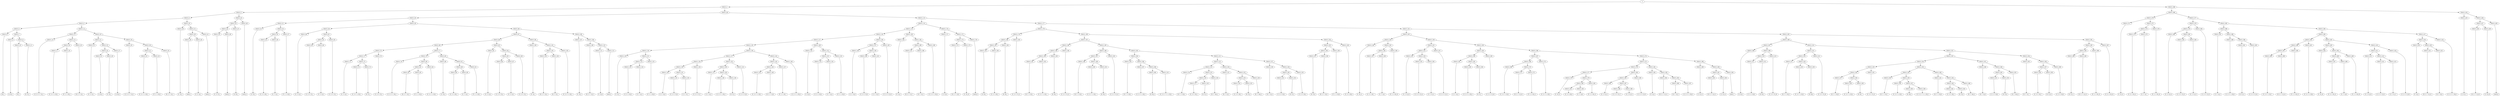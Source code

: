digraph sample{
"S" -> "C84312_1";
"C84312_1" -> "C84312_2";
"C84312_2" -> "C84312_3";
"C84312_3" -> "C84312_4";
"C84312_4" -> "C84312_5";
"C84312_5" -> "C84312_6";
"C84312_6" -> "[G]_1";
"C84312_5" -> "C84312_7";
"C84312_7" -> "C84312_8";
"C84312_8" -> "[A  B]_1";
"C84312_7" -> "C84312_9";
"C84312_9" -> "C84312_10";
"C84312_10" -> "[C]_1";
"C84312_9" -> "C84312_11";
"C84312_11" -> "[E  F]_1";
"C84312_4" -> "C84312_12";
"C84312_12" -> "C84312_13";
"C84312_13" -> "C84312_14";
"C84312_14" -> "[C  D  E  F  G]_1";
"C84312_13" -> "C84312_15";
"C84312_15" -> "C84312_16";
"C84312_16" -> "C84312_17";
"C84312_17" -> "[C  D  G  A  B]_1";
"C84312_16" -> "C84312_18";
"C84312_18" -> "[F  G  A  B]_1";
"C84312_15" -> "C84312_19";
"C84312_19" -> "[D  E  F  G]_1";
"C84312_12" -> "C84312_20";
"C84312_20" -> "C84312_21";
"C84312_21" -> "C84312_22";
"C84312_22" -> "[C  E  G]_1";
"C84312_21" -> "C84312_23";
"C84312_23" -> "C84312_24";
"C84312_24" -> "C84312_25";
"C84312_25" -> "[A  B]_2";
"C84312_24" -> "C84312_26";
"C84312_26" -> "[C  E]_1";
"C84312_23" -> "C84312_27";
"C84312_27" -> "[A  B]_3";
"C84312_20" -> "C84312_28";
"C84312_28" -> "C84312_29";
"C84312_29" -> "[C  D  E  F  G]_2";
"C84312_28" -> "C84312_30";
"C84312_30" -> "C84312_31";
"C84312_31" -> "C84312_32";
"C84312_32" -> "[C  D  G  A  B]_2";
"C84312_31" -> "C84312_33";
"C84312_33" -> "[F  G  A  B]_2";
"C84312_30" -> "C84312_34";
"C84312_34" -> "[D  E  F  G]_2";
"C84312_3" -> "C84312_35";
"C84312_35" -> "C84312_36";
"C84312_36" -> "[C  E]_2";
"C84312_35" -> "C84312_37";
"C84312_37" -> "C84312_38";
"C84312_38" -> "C84312_39";
"C84312_39" -> "[rest]_1";
"C84312_38" -> "C84312_40";
"C84312_40" -> "[C  E  A]_1";
"C84312_37" -> "C84312_41";
"C84312_41" -> "[rest]_2";
"C84312_2" -> "C84312_42";
"C84312_42" -> "C84312_43";
"C84312_43" -> "C84312_44";
"C84312_44" -> "C84312_45";
"C84312_45" -> "[C  D  F]_1";
"C84312_44" -> "C84312_46";
"C84312_46" -> "[rest]_3";
"C84312_43" -> "C84312_47";
"C84312_47" -> "[G  B]_1";
"C84312_42" -> "C84312_48";
"C84312_48" -> "[rest]_4";
"C84312_1" -> "C84312_49";
"C84312_49" -> "C84312_50";
"C84312_50" -> "C84312_51";
"C84312_51" -> "C84312_52";
"C84312_52" -> "[C  E]_3";
"C84312_51" -> "C84312_53";
"C84312_53" -> "C84312_54";
"C84312_54" -> "C84312_55";
"C84312_55" -> "[C  D  A  B]_1";
"C84312_54" -> "C84312_56";
"C84312_56" -> "[C  F  A]_1";
"C84312_53" -> "C84312_57";
"C84312_57" -> "[F  G  A  B]_3";
"C84312_50" -> "C84312_58";
"C84312_58" -> "C84312_59";
"C84312_59" -> "C84312_60";
"C84312_60" -> "[C  E  G]_2";
"C84312_59" -> "C84312_61";
"C84312_61" -> "C84312_62";
"C84312_62" -> "C84312_63";
"C84312_63" -> "[C  D  E  F]_1";
"C84312_62" -> "C84312_64";
"C84312_64" -> "[C  E  G]_3";
"C84312_61" -> "C84312_65";
"C84312_65" -> "[C  D  E  F]_2";
"C84312_58" -> "C84312_66";
"C84312_66" -> "C84312_67";
"C84312_67" -> "C84312_68";
"C84312_68" -> "C84312_69";
"C84312_69" -> "C84312_70";
"C84312_70" -> "C84312_71";
"C84312_71" -> "C84312_72";
"C84312_72" -> "[C  E  A]_2";
"C84312_71" -> "C84312_73";
"C84312_73" -> "C84312_74";
"C84312_74" -> "[C  D  E  A  B]_1";
"C84312_73" -> "C84312_75";
"C84312_75" -> "[D  F]_1";
"C84312_70" -> "C84312_76";
"C84312_76" -> "[C  D  E  F]_3";
"C84312_69" -> "C84312_77";
"C84312_77" -> "C84312_78";
"C84312_78" -> "C84312_79";
"C84312_79" -> "[C  D  E  G  B]_1";
"C84312_78" -> "C84312_80";
"C84312_80" -> "C84312_81";
"C84312_81" -> "C84312_82";
"C84312_82" -> "[D  E  F  G]_3";
"C84312_81" -> "C84312_83";
"C84312_83" -> "[F  G  A  B]_4";
"C84312_80" -> "C84312_84";
"C84312_84" -> "[C  D  G  A  B]_3";
"C84312_77" -> "C84312_85";
"C84312_85" -> "C84312_86";
"C84312_86" -> "[C  E]_4";
"C84312_85" -> "C84312_87";
"C84312_87" -> "C84312_88";
"C84312_88" -> "C84312_89";
"C84312_89" -> "[C  D  A  B]_2";
"C84312_88" -> "C84312_90";
"C84312_90" -> "[C  F  A]_2";
"C84312_87" -> "C84312_91";
"C84312_91" -> "[F  G  A  B]_5";
"C84312_68" -> "C84312_92";
"C84312_92" -> "C84312_93";
"C84312_93" -> "[C  E  G]_4";
"C84312_92" -> "C84312_94";
"C84312_94" -> "C84312_95";
"C84312_95" -> "C84312_96";
"C84312_96" -> "[C  D  E  F]_4";
"C84312_95" -> "C84312_97";
"C84312_97" -> "[C  E  G]_5";
"C84312_94" -> "C84312_98";
"C84312_98" -> "[C  D  E  F]_5";
"C84312_67" -> "C84312_99";
"C84312_99" -> "C84312_100";
"C84312_100" -> "[F  A]_1";
"C84312_99" -> "C84312_101";
"C84312_101" -> "C84312_102";
"C84312_102" -> "C84312_103";
"C84312_103" -> "[D  E  F  G]_4";
"C84312_102" -> "C84312_104";
"C84312_104" -> "[D  F  G]_1";
"C84312_101" -> "C84312_105";
"C84312_105" -> "[C  D  E  G  B]_2";
"C84312_66" -> "C84312_106";
"C84312_106" -> "C84312_107";
"C84312_107" -> "[C  E]_5";
"C84312_106" -> "C84312_108";
"C84312_108" -> "C84312_109";
"C84312_109" -> "[D  E  F  G]_5";
"C84312_108" -> "C84312_110";
"C84312_110" -> "C84312_111";
"C84312_111" -> "[C  E]_6";
"C84312_110" -> "C84312_112";
"C84312_112" -> "[rest]_5";
"C84312_49" -> "C84312_113";
"C84312_113" -> "C84312_114";
"C84312_114" -> "C84312_115";
"C84312_115" -> "C84312_116";
"C84312_116" -> "C84312_117";
"C84312_117" -> "C84312_118";
"C84312_118" -> "C84312_119";
"C84312_119" -> "C84312_120";
"C84312_120" -> "[C  E]_7";
"C84312_119" -> "C84312_121";
"C84312_121" -> "C84312_122";
"C84312_122" -> "C84312_123";
"C84312_123" -> "[C  D  A  B]_3";
"C84312_122" -> "C84312_124";
"C84312_124" -> "[C  F  A]_3";
"C84312_121" -> "C84312_125";
"C84312_125" -> "[F  G  A  B]_6";
"C84312_118" -> "C84312_126";
"C84312_126" -> "C84312_127";
"C84312_127" -> "C84312_128";
"C84312_128" -> "C84312_129";
"C84312_129" -> "C84312_130";
"C84312_130" -> "[C  E  G]_6";
"C84312_129" -> "C84312_131";
"C84312_131" -> "C84312_132";
"C84312_132" -> "[C  D  E  F]_6";
"C84312_131" -> "C84312_133";
"C84312_133" -> "[C  E  G]_7";
"C84312_128" -> "C84312_134";
"C84312_134" -> "[C  D  E  F]_7";
"C84312_127" -> "C84312_135";
"C84312_135" -> "C84312_136";
"C84312_136" -> "C84312_137";
"C84312_137" -> "[C  E  A]_3";
"C84312_136" -> "C84312_138";
"C84312_138" -> "C84312_139";
"C84312_139" -> "[C  D  E  A  B]_2";
"C84312_138" -> "C84312_140";
"C84312_140" -> "[D  F]_2";
"C84312_135" -> "C84312_141";
"C84312_141" -> "[C  D  E  F]_8";
"C84312_126" -> "C84312_142";
"C84312_142" -> "C84312_143";
"C84312_143" -> "C84312_144";
"C84312_144" -> "C84312_145";
"C84312_145" -> "[C  D  E  G  B]_3";
"C84312_144" -> "C84312_146";
"C84312_146" -> "[D  E  F  G]_6";
"C84312_143" -> "C84312_147";
"C84312_147" -> "[F  G  A  B]_7";
"C84312_142" -> "C84312_148";
"C84312_148" -> "[C  D  G  A  B]_4";
"C84312_117" -> "C84312_149";
"C84312_149" -> "C84312_150";
"C84312_150" -> "[C  E]_8";
"C84312_149" -> "C84312_151";
"C84312_151" -> "C84312_152";
"C84312_152" -> "C84312_153";
"C84312_153" -> "[C  D  A  B]_4";
"C84312_152" -> "C84312_154";
"C84312_154" -> "[C  F  A]_4";
"C84312_151" -> "C84312_155";
"C84312_155" -> "[F  G  A  B]_8";
"C84312_116" -> "C84312_156";
"C84312_156" -> "C84312_157";
"C84312_157" -> "C84312_158";
"C84312_158" -> "[C  E  G]_8";
"C84312_157" -> "C84312_159";
"C84312_159" -> "C84312_160";
"C84312_160" -> "[C  D  E  F]_9";
"C84312_159" -> "C84312_161";
"C84312_161" -> "[C  E  G]_9";
"C84312_156" -> "C84312_162";
"C84312_162" -> "[C  D  E  F]_10";
"C84312_115" -> "C84312_163";
"C84312_163" -> "C84312_164";
"C84312_164" -> "[F  A]_2";
"C84312_163" -> "C84312_165";
"C84312_165" -> "C84312_166";
"C84312_166" -> "C84312_167";
"C84312_167" -> "[D  E  F  G]_7";
"C84312_166" -> "C84312_168";
"C84312_168" -> "[D  F  G]_2";
"C84312_165" -> "C84312_169";
"C84312_169" -> "[C  D  E  G  B]_4";
"C84312_114" -> "C84312_170";
"C84312_170" -> "C84312_171";
"C84312_171" -> "[C  E]_9";
"C84312_170" -> "C84312_172";
"C84312_172" -> "C84312_173";
"C84312_173" -> "C84312_174";
"C84312_174" -> "[D  E  F  G]_8";
"C84312_173" -> "C84312_175";
"C84312_175" -> "[C  E]_10";
"C84312_172" -> "C84312_176";
"C84312_176" -> "[rest]_6";
"C84312_113" -> "C84312_177";
"C84312_177" -> "C84312_178";
"C84312_178" -> "C84312_179";
"C84312_179" -> "C84312_180";
"C84312_180" -> "C84312_181";
"C84312_181" -> "C84312_182";
"C84312_182" -> "[G  B]_2";
"C84312_181" -> "C84312_183";
"C84312_183" -> "[C  D  A  B]_5";
"C84312_180" -> "C84312_184";
"C84312_184" -> "[D  B]_1";
"C84312_179" -> "C84312_185";
"C84312_185" -> "[C  D  E  F]_11";
"C84312_178" -> "C84312_186";
"C84312_186" -> "C84312_187";
"C84312_187" -> "C84312_188";
"C84312_188" -> "C84312_189";
"C84312_189" -> "C84312_190";
"C84312_190" -> "C84312_191";
"C84312_191" -> "[D  F  G  B]_1";
"C84312_190" -> "C84312_192";
"C84312_192" -> "[C  D  F  A  B]_1";
"C84312_189" -> "C84312_193";
"C84312_193" -> "[D  B]_2";
"C84312_188" -> "C84312_194";
"C84312_194" -> "[C  D  E  F]_12";
"C84312_187" -> "C84312_195";
"C84312_195" -> "C84312_196";
"C84312_196" -> "C84312_197";
"C84312_197" -> "C84312_198";
"C84312_198" -> "[D  F  G  B]_2";
"C84312_197" -> "C84312_199";
"C84312_199" -> "C84312_200";
"C84312_200" -> "[C  D  F  A  B]_2";
"C84312_199" -> "C84312_201";
"C84312_201" -> "[D  B]_3";
"C84312_196" -> "C84312_202";
"C84312_202" -> "[C  D  E  F]_13";
"C84312_195" -> "C84312_203";
"C84312_203" -> "C84312_204";
"C84312_204" -> "C84312_205";
"C84312_205" -> "[D  F  G  B]_3";
"C84312_204" -> "C84312_206";
"C84312_206" -> "C84312_207";
"C84312_207" -> "[C  D  E  A  B]_3";
"C84312_206" -> "C84312_208";
"C84312_208" -> "C84312_209";
"C84312_209" -> "[D  B]_4";
"C84312_208" -> "C84312_210";
"C84312_210" -> "[C  D  E  F  G  A  B]_1";
"C84312_203" -> "C84312_211";
"C84312_211" -> "C84312_212";
"C84312_212" -> "C84312_213";
"C84312_213" -> "C84312_214";
"C84312_214" -> "[D  F  G  B]_4";
"C84312_213" -> "C84312_215";
"C84312_215" -> "C84312_216";
"C84312_216" -> "C84312_217";
"C84312_217" -> "[C  D  E  B]_1";
"C84312_216" -> "C84312_218";
"C84312_218" -> "[D  F]_3";
"C84312_215" -> "C84312_219";
"C84312_219" -> "[D  F  Gis]_1";
"C84312_212" -> "C84312_220";
"C84312_220" -> "C84312_221";
"C84312_221" -> "[D  F  G]_3";
"C84312_220" -> "C84312_222";
"C84312_222" -> "C84312_223";
"C84312_223" -> "C84312_224";
"C84312_224" -> "[C  D  E  B]_2";
"C84312_223" -> "C84312_225";
"C84312_225" -> "[D  F]_4";
"C84312_222" -> "C84312_226";
"C84312_226" -> "[D  F  Gis]_2";
"C84312_211" -> "C84312_227";
"C84312_227" -> "C84312_228";
"C84312_228" -> "[D  F  G]_4";
"C84312_227" -> "C84312_229";
"C84312_229" -> "C84312_230";
"C84312_230" -> "C84312_231";
"C84312_231" -> "[C  D  E  B]_3";
"C84312_230" -> "C84312_232";
"C84312_232" -> "[D  F]_5";
"C84312_229" -> "C84312_233";
"C84312_233" -> "[C  D  E  B]_4";
"C84312_186" -> "C84312_234";
"C84312_234" -> "C84312_235";
"C84312_235" -> "C84312_236";
"C84312_236" -> "C84312_237";
"C84312_237" -> "[D  F]_6";
"C84312_236" -> "C84312_238";
"C84312_238" -> "[D  E  F  G]_9";
"C84312_235" -> "C84312_239";
"C84312_239" -> "[F  G  A  B]_9";
"C84312_234" -> "C84312_240";
"C84312_240" -> "[C  D  A  B]_6";
"C84312_177" -> "C84312_241";
"C84312_241" -> "C84312_242";
"C84312_242" -> "C84312_243";
"C84312_243" -> "C84312_244";
"C84312_244" -> "[C  E]_11";
"C84312_243" -> "C84312_245";
"C84312_245" -> "C84312_246";
"C84312_246" -> "C84312_247";
"C84312_247" -> "[C  D  A  B]_7";
"C84312_246" -> "C84312_248";
"C84312_248" -> "[C  F  A]_5";
"C84312_245" -> "C84312_249";
"C84312_249" -> "[F  G  A  B]_10";
"C84312_242" -> "C84312_250";
"C84312_250" -> "C84312_251";
"C84312_251" -> "C84312_252";
"C84312_252" -> "C84312_253";
"C84312_253" -> "[C  E  G]_10";
"C84312_252" -> "C84312_254";
"C84312_254" -> "C84312_255";
"C84312_255" -> "[C  D  E  F]_14";
"C84312_254" -> "C84312_256";
"C84312_256" -> "[C  E  G]_11";
"C84312_251" -> "C84312_257";
"C84312_257" -> "[C  D  E  F]_15";
"C84312_250" -> "C84312_258";
"C84312_258" -> "C84312_259";
"C84312_259" -> "C84312_260";
"C84312_260" -> "C84312_261";
"C84312_261" -> "[C  E  A]_4";
"C84312_260" -> "C84312_262";
"C84312_262" -> "C84312_263";
"C84312_263" -> "[C  D  E  A  B]_4";
"C84312_262" -> "C84312_264";
"C84312_264" -> "[D  F]_7";
"C84312_259" -> "C84312_265";
"C84312_265" -> "[C  D  E  F]_16";
"C84312_258" -> "C84312_266";
"C84312_266" -> "C84312_267";
"C84312_267" -> "C84312_268";
"C84312_268" -> "C84312_269";
"C84312_269" -> "[C  D  E  G  B]_5";
"C84312_268" -> "C84312_270";
"C84312_270" -> "C84312_271";
"C84312_271" -> "[D  E  F  G]_10";
"C84312_270" -> "C84312_272";
"C84312_272" -> "[F  G  A  B]_11";
"C84312_267" -> "C84312_273";
"C84312_273" -> "[C  D  G  A  B]_5";
"C84312_266" -> "C84312_274";
"C84312_274" -> "C84312_275";
"C84312_275" -> "C84312_276";
"C84312_276" -> "C84312_277";
"C84312_277" -> "C84312_278";
"C84312_278" -> "[C  E]_12";
"C84312_277" -> "C84312_279";
"C84312_279" -> "C84312_280";
"C84312_280" -> "C84312_281";
"C84312_281" -> "[C  D  A  B]_8";
"C84312_280" -> "C84312_282";
"C84312_282" -> "[C  F  A]_6";
"C84312_279" -> "C84312_283";
"C84312_283" -> "[F  G  A  B]_12";
"C84312_276" -> "C84312_284";
"C84312_284" -> "C84312_285";
"C84312_285" -> "C84312_286";
"C84312_286" -> "[C  E  G]_12";
"C84312_285" -> "C84312_287";
"C84312_287" -> "C84312_288";
"C84312_288" -> "[C  D  E  F]_17";
"C84312_287" -> "C84312_289";
"C84312_289" -> "[C  E  G]_13";
"C84312_284" -> "C84312_290";
"C84312_290" -> "[C  D  E  F]_18";
"C84312_275" -> "C84312_291";
"C84312_291" -> "C84312_292";
"C84312_292" -> "[F  A]_3";
"C84312_291" -> "C84312_293";
"C84312_293" -> "C84312_294";
"C84312_294" -> "[D  E  F  G]_11";
"C84312_293" -> "C84312_295";
"C84312_295" -> "C84312_296";
"C84312_296" -> "[D  F  G]_5";
"C84312_295" -> "C84312_297";
"C84312_297" -> "[C  D  E  G  B]_6";
"C84312_274" -> "C84312_298";
"C84312_298" -> "C84312_299";
"C84312_299" -> "[C  E]_13";
"C84312_298" -> "C84312_300";
"C84312_300" -> "C84312_301";
"C84312_301" -> "C84312_302";
"C84312_302" -> "[D  E  F  G]_12";
"C84312_301" -> "C84312_303";
"C84312_303" -> "[C  E]_14";
"C84312_300" -> "C84312_304";
"C84312_304" -> "[rest]_7";
"C84312_241" -> "C84312_305";
"C84312_305" -> "C84312_306";
"C84312_306" -> "C84312_307";
"C84312_307" -> "C84312_308";
"C84312_308" -> "[G  B]_3";
"C84312_307" -> "C84312_309";
"C84312_309" -> "C84312_310";
"C84312_310" -> "C84312_311";
"C84312_311" -> "[C  D  A  B]_9";
"C84312_310" -> "C84312_312";
"C84312_312" -> "[D  B]_5";
"C84312_309" -> "C84312_313";
"C84312_313" -> "[C  D  E  F]_19";
"C84312_306" -> "C84312_314";
"C84312_314" -> "C84312_315";
"C84312_315" -> "C84312_316";
"C84312_316" -> "C84312_317";
"C84312_317" -> "[D  F  G  B]_5";
"C84312_316" -> "C84312_318";
"C84312_318" -> "C84312_319";
"C84312_319" -> "[C  D  F  A  B]_3";
"C84312_318" -> "C84312_320";
"C84312_320" -> "[D  B]_6";
"C84312_315" -> "C84312_321";
"C84312_321" -> "[C  D  E  F]_20";
"C84312_314" -> "C84312_322";
"C84312_322" -> "C84312_323";
"C84312_323" -> "C84312_324";
"C84312_324" -> "C84312_325";
"C84312_325" -> "C84312_326";
"C84312_326" -> "C84312_327";
"C84312_327" -> "[D  F  G  B]_6";
"C84312_326" -> "C84312_328";
"C84312_328" -> "C84312_329";
"C84312_329" -> "[C  D  F  A  B]_4";
"C84312_328" -> "C84312_330";
"C84312_330" -> "[D  B]_7";
"C84312_325" -> "C84312_331";
"C84312_331" -> "[C  D  E  F]_21";
"C84312_324" -> "C84312_332";
"C84312_332" -> "C84312_333";
"C84312_333" -> "C84312_334";
"C84312_334" -> "[D  F  G  B]_7";
"C84312_333" -> "C84312_335";
"C84312_335" -> "C84312_336";
"C84312_336" -> "[C  D  E  A  B]_5";
"C84312_335" -> "C84312_337";
"C84312_337" -> "C84312_338";
"C84312_338" -> "[D  B]_8";
"C84312_337" -> "C84312_339";
"C84312_339" -> "[C  D  E  F  G  A  B]_2";
"C84312_332" -> "C84312_340";
"C84312_340" -> "C84312_341";
"C84312_341" -> "[D  F  G  B]_8";
"C84312_340" -> "C84312_342";
"C84312_342" -> "C84312_343";
"C84312_343" -> "C84312_344";
"C84312_344" -> "[C  D  E  B]_5";
"C84312_343" -> "C84312_345";
"C84312_345" -> "[D  F]_8";
"C84312_342" -> "C84312_346";
"C84312_346" -> "[D  F  Gis]_3";
"C84312_323" -> "C84312_347";
"C84312_347" -> "C84312_348";
"C84312_348" -> "[D  F  G]_6";
"C84312_347" -> "C84312_349";
"C84312_349" -> "C84312_350";
"C84312_350" -> "C84312_351";
"C84312_351" -> "[C  D  E  B]_6";
"C84312_350" -> "C84312_352";
"C84312_352" -> "[D  F]_9";
"C84312_349" -> "C84312_353";
"C84312_353" -> "[D  F  Gis]_4";
"C84312_322" -> "C84312_354";
"C84312_354" -> "C84312_355";
"C84312_355" -> "[D  F  G]_7";
"C84312_354" -> "C84312_356";
"C84312_356" -> "C84312_357";
"C84312_357" -> "C84312_358";
"C84312_358" -> "[C  D  E  B]_7";
"C84312_357" -> "C84312_359";
"C84312_359" -> "[D  F]_10";
"C84312_356" -> "C84312_360";
"C84312_360" -> "[C  D  E  B]_8";
"C84312_305" -> "C84312_361";
"C84312_361" -> "C84312_362";
"C84312_362" -> "C84312_363";
"C84312_363" -> "C84312_364";
"C84312_364" -> "[D  F]_11";
"C84312_363" -> "C84312_365";
"C84312_365" -> "[D  E  F  G]_13";
"C84312_362" -> "C84312_366";
"C84312_366" -> "[F  G  A  B]_13";
"C84312_361" -> "C84312_367";
"C84312_367" -> "[C  D  A  B]_10";
"S" -> "C84312_368";
"C84312_368" -> "C84312_369";
"C84312_369" -> "C84312_370";
"C84312_370" -> "C84312_371";
"C84312_371" -> "[C  E]_15";
"C84312_370" -> "C84312_372";
"C84312_372" -> "C84312_373";
"C84312_373" -> "C84312_374";
"C84312_374" -> "[C  D  A  B]_11";
"C84312_373" -> "C84312_375";
"C84312_375" -> "[C  F  A]_7";
"C84312_372" -> "C84312_376";
"C84312_376" -> "[F  G  A  B]_14";
"C84312_369" -> "C84312_377";
"C84312_377" -> "C84312_378";
"C84312_378" -> "C84312_379";
"C84312_379" -> "C84312_380";
"C84312_380" -> "[C  E  G]_14";
"C84312_379" -> "C84312_381";
"C84312_381" -> "C84312_382";
"C84312_382" -> "[C  D  E  F]_22";
"C84312_381" -> "C84312_383";
"C84312_383" -> "[C  E  G]_15";
"C84312_378" -> "C84312_384";
"C84312_384" -> "[C  D  E  F]_23";
"C84312_377" -> "C84312_385";
"C84312_385" -> "C84312_386";
"C84312_386" -> "C84312_387";
"C84312_387" -> "[C  E  A]_5";
"C84312_386" -> "C84312_388";
"C84312_388" -> "C84312_389";
"C84312_389" -> "[C  D  E  A  B]_6";
"C84312_388" -> "C84312_390";
"C84312_390" -> "C84312_391";
"C84312_391" -> "[D  F]_12";
"C84312_390" -> "C84312_392";
"C84312_392" -> "[C  D  E  F]_24";
"C84312_385" -> "C84312_393";
"C84312_393" -> "C84312_394";
"C84312_394" -> "C84312_395";
"C84312_395" -> "C84312_396";
"C84312_396" -> "C84312_397";
"C84312_397" -> "C84312_398";
"C84312_398" -> "[C  D  E  G  B]_7";
"C84312_397" -> "C84312_399";
"C84312_399" -> "[D  E  F  G]_14";
"C84312_396" -> "C84312_400";
"C84312_400" -> "[F  G  A  B]_15";
"C84312_395" -> "C84312_401";
"C84312_401" -> "[C  D  G  A  B]_6";
"C84312_394" -> "C84312_402";
"C84312_402" -> "C84312_403";
"C84312_403" -> "C84312_404";
"C84312_404" -> "[C  E]_16";
"C84312_403" -> "C84312_405";
"C84312_405" -> "C84312_406";
"C84312_406" -> "C84312_407";
"C84312_407" -> "[C  D  A  B]_12";
"C84312_406" -> "C84312_408";
"C84312_408" -> "[C  F  A]_8";
"C84312_405" -> "C84312_409";
"C84312_409" -> "[F  G  A  B]_16";
"C84312_402" -> "C84312_410";
"C84312_410" -> "C84312_411";
"C84312_411" -> "C84312_412";
"C84312_412" -> "[C  E  G]_16";
"C84312_411" -> "C84312_413";
"C84312_413" -> "C84312_414";
"C84312_414" -> "[C  D  E  F]_25";
"C84312_413" -> "C84312_415";
"C84312_415" -> "[C  E  G]_17";
"C84312_410" -> "C84312_416";
"C84312_416" -> "[C  D  E  F]_26";
"C84312_393" -> "C84312_417";
"C84312_417" -> "C84312_418";
"C84312_418" -> "C84312_419";
"C84312_419" -> "[F  A]_4";
"C84312_418" -> "C84312_420";
"C84312_420" -> "C84312_421";
"C84312_421" -> "[D  E  F  G]_15";
"C84312_420" -> "C84312_422";
"C84312_422" -> "[D  F  G]_8";
"C84312_417" -> "C84312_423";
"C84312_423" -> "[C  D  E  G  B]_8";
"C84312_368" -> "C84312_424";
"C84312_424" -> "C84312_425";
"C84312_425" -> "[C  E]_17";
"C84312_424" -> "C84312_426";
"C84312_426" -> "C84312_427";
"C84312_427" -> "C84312_428";
"C84312_428" -> "[D  E  F  G]_16";
"C84312_427" -> "C84312_429";
"C84312_429" -> "[C  E]_18";
"C84312_426" -> "C84312_430";
"C84312_430" -> "[rest]_8";

{rank = min; "S";}
{rank = same; "C84312_1"; "C84312_368";}
{rank = same; "C84312_2"; "C84312_49"; "C84312_369"; "C84312_424";}
{rank = same; "C84312_3"; "C84312_42"; "C84312_50"; "C84312_113"; "C84312_370"; "C84312_377"; "C84312_425"; "C84312_426";}
{rank = same; "C84312_4"; "C84312_35"; "C84312_43"; "C84312_48"; "C84312_51"; "C84312_58"; "C84312_114"; "C84312_177"; "C84312_371"; "C84312_372"; "C84312_378"; "C84312_385"; "C84312_427"; "C84312_430";}
{rank = same; "C84312_5"; "C84312_12"; "C84312_36"; "C84312_37"; "C84312_44"; "C84312_47"; "C84312_52"; "C84312_53"; "C84312_59"; "C84312_66"; "C84312_115"; "C84312_170"; "C84312_178"; "C84312_241"; "C84312_373"; "C84312_376"; "C84312_379"; "C84312_384"; "C84312_386"; "C84312_393"; "C84312_428"; "C84312_429";}
{rank = same; "C84312_6"; "C84312_7"; "C84312_13"; "C84312_20"; "C84312_38"; "C84312_41"; "C84312_45"; "C84312_46"; "C84312_54"; "C84312_57"; "C84312_60"; "C84312_61"; "C84312_67"; "C84312_106"; "C84312_116"; "C84312_163"; "C84312_171"; "C84312_172"; "C84312_179"; "C84312_186"; "C84312_242"; "C84312_305"; "C84312_374"; "C84312_375"; "C84312_380"; "C84312_381"; "C84312_387"; "C84312_388"; "C84312_394"; "C84312_417";}
{rank = same; "C84312_8"; "C84312_9"; "C84312_14"; "C84312_15"; "C84312_21"; "C84312_28"; "C84312_39"; "C84312_40"; "C84312_55"; "C84312_56"; "C84312_62"; "C84312_65"; "C84312_68"; "C84312_99"; "C84312_107"; "C84312_108"; "C84312_117"; "C84312_156"; "C84312_164"; "C84312_165"; "C84312_173"; "C84312_176"; "C84312_180"; "C84312_185"; "C84312_187"; "C84312_234"; "C84312_243"; "C84312_250"; "C84312_306"; "C84312_361"; "C84312_382"; "C84312_383"; "C84312_389"; "C84312_390"; "C84312_395"; "C84312_402"; "C84312_418"; "C84312_423";}
{rank = same; "C84312_10"; "C84312_11"; "C84312_16"; "C84312_19"; "C84312_22"; "C84312_23"; "C84312_29"; "C84312_30"; "C84312_63"; "C84312_64"; "C84312_69"; "C84312_92"; "C84312_100"; "C84312_101"; "C84312_109"; "C84312_110"; "C84312_118"; "C84312_149"; "C84312_157"; "C84312_162"; "C84312_166"; "C84312_169"; "C84312_174"; "C84312_175"; "C84312_181"; "C84312_184"; "C84312_188"; "C84312_195"; "C84312_235"; "C84312_240"; "C84312_244"; "C84312_245"; "C84312_251"; "C84312_258"; "C84312_307"; "C84312_314"; "C84312_362"; "C84312_367"; "C84312_391"; "C84312_392"; "C84312_396"; "C84312_401"; "C84312_403"; "C84312_410"; "C84312_419"; "C84312_420";}
{rank = same; "C84312_17"; "C84312_18"; "C84312_24"; "C84312_27"; "C84312_31"; "C84312_34"; "C84312_70"; "C84312_77"; "C84312_93"; "C84312_94"; "C84312_102"; "C84312_105"; "C84312_111"; "C84312_112"; "C84312_119"; "C84312_126"; "C84312_150"; "C84312_151"; "C84312_158"; "C84312_159"; "C84312_167"; "C84312_168"; "C84312_182"; "C84312_183"; "C84312_189"; "C84312_194"; "C84312_196"; "C84312_203"; "C84312_236"; "C84312_239"; "C84312_246"; "C84312_249"; "C84312_252"; "C84312_257"; "C84312_259"; "C84312_266"; "C84312_308"; "C84312_309"; "C84312_315"; "C84312_322"; "C84312_363"; "C84312_366"; "C84312_397"; "C84312_400"; "C84312_404"; "C84312_405"; "C84312_411"; "C84312_416"; "C84312_421"; "C84312_422";}
{rank = same; "C84312_25"; "C84312_26"; "C84312_32"; "C84312_33"; "C84312_71"; "C84312_76"; "C84312_78"; "C84312_85"; "C84312_95"; "C84312_98"; "C84312_103"; "C84312_104"; "C84312_120"; "C84312_121"; "C84312_127"; "C84312_142"; "C84312_152"; "C84312_155"; "C84312_160"; "C84312_161"; "C84312_190"; "C84312_193"; "C84312_197"; "C84312_202"; "C84312_204"; "C84312_211"; "C84312_237"; "C84312_238"; "C84312_247"; "C84312_248"; "C84312_253"; "C84312_254"; "C84312_260"; "C84312_265"; "C84312_267"; "C84312_274"; "C84312_310"; "C84312_313"; "C84312_316"; "C84312_321"; "C84312_323"; "C84312_354"; "C84312_364"; "C84312_365"; "C84312_398"; "C84312_399"; "C84312_406"; "C84312_409"; "C84312_412"; "C84312_413";}
{rank = same; "C84312_72"; "C84312_73"; "C84312_79"; "C84312_80"; "C84312_86"; "C84312_87"; "C84312_96"; "C84312_97"; "C84312_122"; "C84312_125"; "C84312_128"; "C84312_135"; "C84312_143"; "C84312_148"; "C84312_153"; "C84312_154"; "C84312_191"; "C84312_192"; "C84312_198"; "C84312_199"; "C84312_205"; "C84312_206"; "C84312_212"; "C84312_227"; "C84312_255"; "C84312_256"; "C84312_261"; "C84312_262"; "C84312_268"; "C84312_273"; "C84312_275"; "C84312_298"; "C84312_311"; "C84312_312"; "C84312_317"; "C84312_318"; "C84312_324"; "C84312_347"; "C84312_355"; "C84312_356"; "C84312_407"; "C84312_408"; "C84312_414"; "C84312_415";}
{rank = same; "C84312_74"; "C84312_75"; "C84312_81"; "C84312_84"; "C84312_88"; "C84312_91"; "C84312_123"; "C84312_124"; "C84312_129"; "C84312_134"; "C84312_136"; "C84312_141"; "C84312_144"; "C84312_147"; "C84312_200"; "C84312_201"; "C84312_207"; "C84312_208"; "C84312_213"; "C84312_220"; "C84312_228"; "C84312_229"; "C84312_263"; "C84312_264"; "C84312_269"; "C84312_270"; "C84312_276"; "C84312_291"; "C84312_299"; "C84312_300"; "C84312_319"; "C84312_320"; "C84312_325"; "C84312_332"; "C84312_348"; "C84312_349"; "C84312_357"; "C84312_360";}
{rank = same; "C84312_82"; "C84312_83"; "C84312_89"; "C84312_90"; "C84312_130"; "C84312_131"; "C84312_137"; "C84312_138"; "C84312_145"; "C84312_146"; "C84312_209"; "C84312_210"; "C84312_214"; "C84312_215"; "C84312_221"; "C84312_222"; "C84312_230"; "C84312_233"; "C84312_271"; "C84312_272"; "C84312_277"; "C84312_284"; "C84312_292"; "C84312_293"; "C84312_301"; "C84312_304"; "C84312_326"; "C84312_331"; "C84312_333"; "C84312_340"; "C84312_350"; "C84312_353"; "C84312_358"; "C84312_359";}
{rank = same; "C84312_132"; "C84312_133"; "C84312_139"; "C84312_140"; "C84312_216"; "C84312_219"; "C84312_223"; "C84312_226"; "C84312_231"; "C84312_232"; "C84312_278"; "C84312_279"; "C84312_285"; "C84312_290"; "C84312_294"; "C84312_295"; "C84312_302"; "C84312_303"; "C84312_327"; "C84312_328"; "C84312_334"; "C84312_335"; "C84312_341"; "C84312_342"; "C84312_351"; "C84312_352";}
{rank = same; "C84312_217"; "C84312_218"; "C84312_224"; "C84312_225"; "C84312_280"; "C84312_283"; "C84312_286"; "C84312_287"; "C84312_296"; "C84312_297"; "C84312_329"; "C84312_330"; "C84312_336"; "C84312_337"; "C84312_343"; "C84312_346";}
{rank = same; "C84312_281"; "C84312_282"; "C84312_288"; "C84312_289"; "C84312_338"; "C84312_339"; "C84312_344"; "C84312_345";}
{rank = same; "[A  B]_1"; "[A  B]_2"; "[A  B]_3"; "[C  D  A  B]_1"; "[C  D  A  B]_2"; "[C  D  A  B]_3"; "[C  D  A  B]_4"; "[C  D  A  B]_5"; "[C  D  A  B]_6"; "[C  D  A  B]_7"; "[C  D  A  B]_8"; "[C  D  A  B]_9"; "[C  D  A  B]_10"; "[C  D  A  B]_11"; "[C  D  A  B]_12"; "[C  D  E  A  B]_1"; "[C  D  E  A  B]_2"; "[C  D  E  A  B]_3"; "[C  D  E  A  B]_4"; "[C  D  E  A  B]_5"; "[C  D  E  A  B]_6"; "[C  D  E  B]_1"; "[C  D  E  B]_2"; "[C  D  E  B]_3"; "[C  D  E  B]_4"; "[C  D  E  B]_5"; "[C  D  E  B]_6"; "[C  D  E  B]_7"; "[C  D  E  B]_8"; "[C  D  E  F  G  A  B]_1"; "[C  D  E  F  G  A  B]_2"; "[C  D  E  F  G]_1"; "[C  D  E  F  G]_2"; "[C  D  E  F]_1"; "[C  D  E  F]_2"; "[C  D  E  F]_3"; "[C  D  E  F]_4"; "[C  D  E  F]_5"; "[C  D  E  F]_6"; "[C  D  E  F]_7"; "[C  D  E  F]_8"; "[C  D  E  F]_9"; "[C  D  E  F]_10"; "[C  D  E  F]_11"; "[C  D  E  F]_12"; "[C  D  E  F]_13"; "[C  D  E  F]_14"; "[C  D  E  F]_15"; "[C  D  E  F]_16"; "[C  D  E  F]_17"; "[C  D  E  F]_18"; "[C  D  E  F]_19"; "[C  D  E  F]_20"; "[C  D  E  F]_21"; "[C  D  E  F]_22"; "[C  D  E  F]_23"; "[C  D  E  F]_24"; "[C  D  E  F]_25"; "[C  D  E  F]_26"; "[C  D  E  G  B]_1"; "[C  D  E  G  B]_2"; "[C  D  E  G  B]_3"; "[C  D  E  G  B]_4"; "[C  D  E  G  B]_5"; "[C  D  E  G  B]_6"; "[C  D  E  G  B]_7"; "[C  D  E  G  B]_8"; "[C  D  F  A  B]_1"; "[C  D  F  A  B]_2"; "[C  D  F  A  B]_3"; "[C  D  F  A  B]_4"; "[C  D  F]_1"; "[C  D  G  A  B]_1"; "[C  D  G  A  B]_2"; "[C  D  G  A  B]_3"; "[C  D  G  A  B]_4"; "[C  D  G  A  B]_5"; "[C  D  G  A  B]_6"; "[C  E  A]_1"; "[C  E  A]_2"; "[C  E  A]_3"; "[C  E  A]_4"; "[C  E  A]_5"; "[C  E  G]_1"; "[C  E  G]_2"; "[C  E  G]_3"; "[C  E  G]_4"; "[C  E  G]_5"; "[C  E  G]_6"; "[C  E  G]_7"; "[C  E  G]_8"; "[C  E  G]_9"; "[C  E  G]_10"; "[C  E  G]_11"; "[C  E  G]_12"; "[C  E  G]_13"; "[C  E  G]_14"; "[C  E  G]_15"; "[C  E  G]_16"; "[C  E  G]_17"; "[C  E]_1"; "[C  E]_2"; "[C  E]_3"; "[C  E]_4"; "[C  E]_5"; "[C  E]_6"; "[C  E]_7"; "[C  E]_8"; "[C  E]_9"; "[C  E]_10"; "[C  E]_11"; "[C  E]_12"; "[C  E]_13"; "[C  E]_14"; "[C  E]_15"; "[C  E]_16"; "[C  E]_17"; "[C  E]_18"; "[C  F  A]_1"; "[C  F  A]_2"; "[C  F  A]_3"; "[C  F  A]_4"; "[C  F  A]_5"; "[C  F  A]_6"; "[C  F  A]_7"; "[C  F  A]_8"; "[C]_1"; "[D  B]_1"; "[D  B]_2"; "[D  B]_3"; "[D  B]_4"; "[D  B]_5"; "[D  B]_6"; "[D  B]_7"; "[D  B]_8"; "[D  E  F  G]_1"; "[D  E  F  G]_2"; "[D  E  F  G]_3"; "[D  E  F  G]_4"; "[D  E  F  G]_5"; "[D  E  F  G]_6"; "[D  E  F  G]_7"; "[D  E  F  G]_8"; "[D  E  F  G]_9"; "[D  E  F  G]_10"; "[D  E  F  G]_11"; "[D  E  F  G]_12"; "[D  E  F  G]_13"; "[D  E  F  G]_14"; "[D  E  F  G]_15"; "[D  E  F  G]_16"; "[D  F  G  B]_1"; "[D  F  G  B]_2"; "[D  F  G  B]_3"; "[D  F  G  B]_4"; "[D  F  G  B]_5"; "[D  F  G  B]_6"; "[D  F  G  B]_7"; "[D  F  G  B]_8"; "[D  F  G]_1"; "[D  F  G]_2"; "[D  F  G]_3"; "[D  F  G]_4"; "[D  F  G]_5"; "[D  F  G]_6"; "[D  F  G]_7"; "[D  F  G]_8"; "[D  F  Gis]_1"; "[D  F  Gis]_2"; "[D  F  Gis]_3"; "[D  F  Gis]_4"; "[D  F]_1"; "[D  F]_2"; "[D  F]_3"; "[D  F]_4"; "[D  F]_5"; "[D  F]_6"; "[D  F]_7"; "[D  F]_8"; "[D  F]_9"; "[D  F]_10"; "[D  F]_11"; "[D  F]_12"; "[E  F]_1"; "[F  A]_1"; "[F  A]_2"; "[F  A]_3"; "[F  A]_4"; "[F  G  A  B]_1"; "[F  G  A  B]_2"; "[F  G  A  B]_3"; "[F  G  A  B]_4"; "[F  G  A  B]_5"; "[F  G  A  B]_6"; "[F  G  A  B]_7"; "[F  G  A  B]_8"; "[F  G  A  B]_9"; "[F  G  A  B]_10"; "[F  G  A  B]_11"; "[F  G  A  B]_12"; "[F  G  A  B]_13"; "[F  G  A  B]_14"; "[F  G  A  B]_15"; "[F  G  A  B]_16"; "[G  B]_1"; "[G  B]_2"; "[G  B]_3"; "[G]_1"; "[rest]_1"; "[rest]_2"; "[rest]_3"; "[rest]_4"; "[rest]_5"; "[rest]_6"; "[rest]_7"; "[rest]_8";}
}